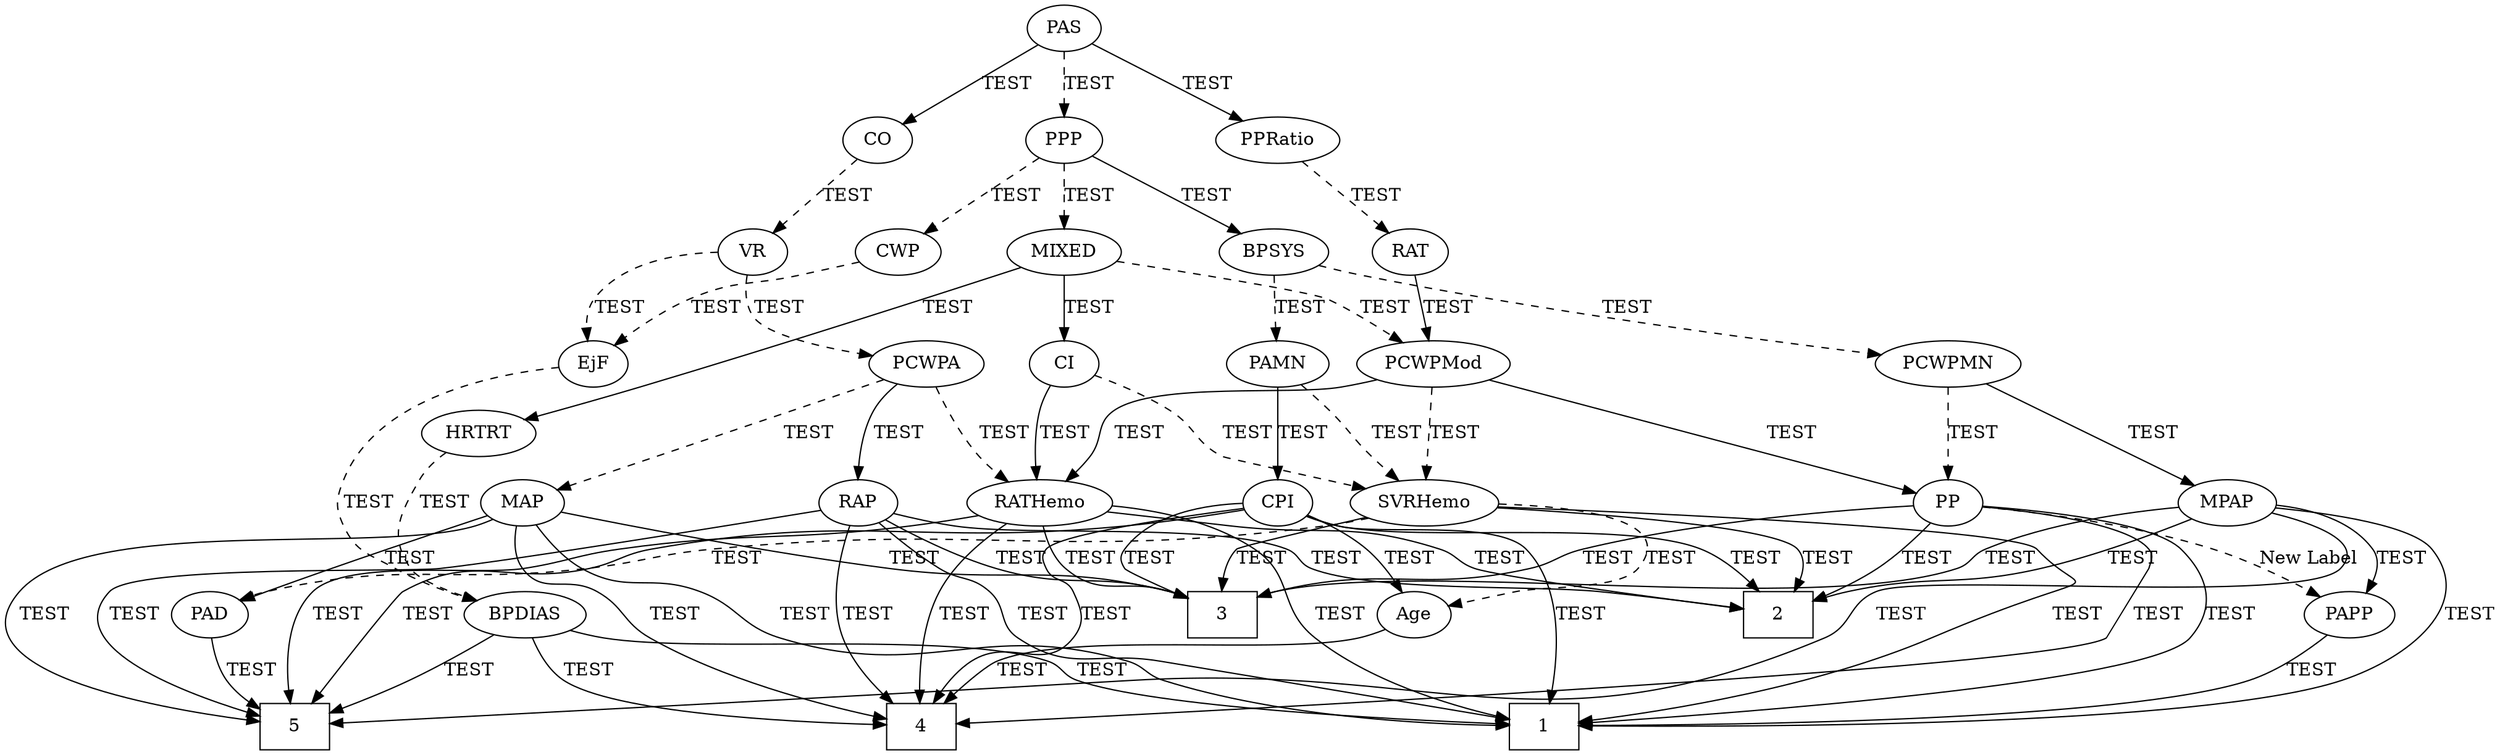 digraph G {
	graph [bb="0,0,1714.4,579"];
	node [label="\N"];
	1	[height=0.5,
		pos="1357.4,18",
		shape=box,
		width=0.75];
	2	[height=0.5,
		pos="1250.4,105",
		shape=box,
		width=0.75];
	3	[height=0.5,
		pos="916.39,105",
		shape=box,
		width=0.75];
	4	[height=0.5,
		pos="652.39,18",
		shape=box,
		width=0.75];
	5	[height=0.5,
		pos="209.39,18",
		shape=box,
		width=0.75];
	RAP	[height=0.5,
		pos="573.39,192",
		width=0.77778];
	RAP -> 1	[key=0,
		label=TEST,
		lp="737.89,105",
		pos="e,1330.1,18.782 594.9,180.17 628.63,163.07 691.03,130.93 699.39,123 713,110.1 705.55,97.03 721.39,87 821.81,23.433 1198.9,18.626 \
1319.8,18.758",
		style=solid];
	RAP -> 2	[key=0,
		label=TEST,
		lp="756.89,148.5",
		pos="e,1223,118.9 597.11,182.24 605.36,179.38 614.72,176.34 623.39,174 662.36,163.48 674.43,169.67 712.39,156 725.68,151.22 726.77,144.7 \
740.39,141 841.05,113.67 1107.5,145.32 1209.4,123 1210.7,122.72 1211.9,122.41 1213.2,122.06",
		style=solid];
	RAP -> 3	[key=0,
		label=TEST,
		lp="653.89,148.5",
		pos="e,889,118.75 587.56,175.83 599.58,164.07 617.93,148.53 637.39,141 736.32,102.7 772.21,147.62 875.39,123 876.66,122.7 877.94,122.36 \
879.22,122",
		style=solid];
	RAP -> 4	[key=0,
		label=TEST,
		lp="544.89,105",
		pos="e,625.16,25.224 558.44,176.31 539.28,155.64 510.55,117.13 528.39,87 547.03,55.534 585.95,37.665 615.25,28.222",
		style=solid];
	RAP -> 5	[key=0,
		label=TEST,
		lp="90.894,105",
		pos="e,182.21,22.896 552.01,180 546.42,177.6 540.3,175.36 534.39,174 443.59,153.03 202.61,188.86 115.39,156 82.013,143.42 58.989,119.17 \
74.394,87 92.162,49.89 138.8,32.73 172.28,25.003",
		style=solid];
	PAS	[height=0.5,
		pos="686.39,561",
		width=0.75];
	CO	[height=0.5,
		pos="594.39,474",
		width=0.75];
	PAS -> CO	[key=0,
		label=TEST,
		lp="662.89,517.5",
		pos="e,609.61,489.06 671.2,545.96 656.55,532.43 634.19,511.77 617.37,496.22",
		style=solid];
	PPP	[height=0.5,
		pos="686.39,474",
		width=0.75];
	PAS -> PPP	[key=0,
		label=TEST,
		lp="702.89,517.5",
		pos="e,686.39,492.18 686.39,542.8 686.39,531.16 686.39,515.55 686.39,502.24",
		style=dashed];
	PPRatio	[height=0.5,
		pos="784.39,474",
		width=1.1013];
	PAS -> PPRatio	[key=0,
		label=TEST,
		lp="757.89,517.5",
		pos="e,766.7,490.35 702.14,546.34 717.44,533.08 740.92,512.71 758.88,497.13",
		style=solid];
	VR	[height=0.5,
		pos="460.39,387",
		width=0.75];
	CO -> VR	[key=0,
		label=TEST,
		lp="552.89,430.5",
		pos="e,479.21,399.94 575.48,461 552.63,446.51 514.03,422.02 487.89,405.44",
		style=dashed];
	CWP	[height=0.5,
		pos="567.39,387",
		width=0.84854];
	PPP -> CWP	[key=0,
		label=TEST,
		lp="650.89,430.5",
		pos="e,586.12,401.37 668.58,460.27 648.92,446.23 617.05,423.47 594.33,407.24",
		style=dashed];
	MIXED	[height=0.5,
		pos="686.39,387",
		width=1.125];
	PPP -> MIXED	[key=0,
		label=TEST,
		lp="702.89,430.5",
		pos="e,686.39,405.18 686.39,455.8 686.39,444.16 686.39,428.55 686.39,415.24",
		style=dashed];
	BPSYS	[height=0.5,
		pos="798.39,387",
		width=1.0471];
	PPP -> BPSYS	[key=0,
		label=TEST,
		lp="765.89,430.5",
		pos="e,779.14,402.61 703.89,459.72 721.85,446.09 750.03,424.7 770.95,408.83",
		style=solid];
	RAT	[height=0.5,
		pos="895.39,387",
		width=0.76389];
	PPRatio -> RAT	[key=0,
		label=TEST,
		lp="863.89,430.5",
		pos="e,878.1,401.24 803.73,458.19 822.1,444.13 849.83,422.89 869.98,407.46",
		style=dashed];
	PAD	[height=0.5,
		pos="209.39,105",
		width=0.79437];
	PAD -> 5	[key=0,
		label=TEST,
		lp="225.89,61.5",
		pos="e,209.39,36.175 209.39,86.799 209.39,75.163 209.39,59.548 209.39,46.237",
		style=solid];
	PAMN	[height=0.5,
		pos="798.39,300",
		width=1.0139];
	SVRHemo	[height=0.5,
		pos="966.39,192",
		width=1.3902];
	PAMN -> SVRHemo	[key=0,
		label=TEST,
		lp="871.89,246",
		pos="e,929.04,204.11 814.68,283.6 820.54,277.71 827.03,270.77 832.39,264 844.18,249.11 840.32,239.55 855.39,228 858.17,225.87 890.37,\
215.82 919.37,207.03",
		style=dashed];
	CPI	[height=0.5,
		pos="871.39,192",
		width=0.75];
	PAMN -> CPI	[key=0,
		label=TEST,
		lp="759.89,246",
		pos="e,845.02,196.44 770.4,288.18 759.98,282.62 749.28,274.72 743.39,264 735.7,249.97 733.69,240.72 743.39,228 754.51,213.44 801.22,203.46 \
835.01,197.99",
		style=solid];
	SVRHemo -> 1	[key=0,
		label=TEST,
		lp="1391.9,105",
		pos="e,1363.9,36.199 1016.3,189.75 1114.8,186.82 1327,178.01 1351.4,156 1385.5,125.21 1375.4,99.427 1368.4,54 1368,51.318 1367.4,48.56 \
1366.7,45.825",
		style=solid];
	SVRHemo -> 2	[key=0,
		label=TEST,
		lp="1261.9,148.5",
		pos="e,1249.8,123.4 1016.3,190.81 1084.9,189.51 1203.3,183.26 1235.4,156 1242.1,150.33 1245.8,141.81 1248,133.4",
		style=solid];
	SVRHemo -> 3	[key=0,
		label=TEST,
		lp="944.89,148.5",
		pos="e,917.98,123.14 945.13,175.43 938.92,169.92 932.66,163.27 928.39,156 924.35,149.12 921.67,140.95 919.89,133.23",
		style=solid];
	SVRHemo -> PAD	[key=0,
		label=TEST,
		lp="494.89,148.5",
		pos="e,232.27,116.18 930.83,179.27 923.17,177.17 915.08,175.25 907.39,174 719.04,143.36 668.4,173.81 478.39,156 377.33,146.53 350.47,\
149.17 252.39,123 248.96,122.08 245.42,120.97 241.92,119.76",
		style=dashed];
	Age	[height=0.5,
		pos="1109.4,105",
		width=0.75];
	SVRHemo -> Age	[key=0,
		label=TEST,
		lp="1123.9,148.5",
		pos="e,1109.9,123.38 1016.3,189.97 1044.1,186.73 1077.3,178 1098.4,156 1104.2,149.95 1107.2,141.59 1108.7,133.42",
		style=dashed];
	CPI -> 1	[key=0,
		label=TEST,
		lp="1197.9,105",
		pos="e,1330.2,23.401 891.46,179.95 896.53,177.6 902.05,175.41 907.39,174 958.46,160.5 1100.1,184.82 1144.4,156 1173.6,137.01 1155.3,110.04 \
1181.4,87 1221.4,51.66 1281.8,33.759 1320.4,25.415",
		style=solid];
	CPI -> 2	[key=0,
		label=TEST,
		lp="1214.9,148.5",
		pos="e,1224.2,123.07 891.46,179.91 896.52,177.57 902.04,175.39 907.39,174 1024.7,143.6 1066.3,199.49 1179.4,156 1189.4,152.14 1189.7,\
147.34 1198.4,141 1203.9,136.95 1209.9,132.77 1215.8,128.76",
		style=solid];
	CPI -> 3	[key=0,
		label=TEST,
		lp="888.89,148.5",
		pos="e,889.34,121.49 868.25,173.94 867.21,163.85 867.39,151.12 872.39,141 874.72,136.31 877.99,132.05 881.73,128.24",
		style=solid];
	CPI -> 4	[key=0,
		label=TEST,
		lp="820.89,105",
		pos="e,679.54,35.215 858.3,176.07 849.13,165.87 836.41,152.22 824.39,141 796.69,115.14 789.06,109.27 758.39,87 735.64,70.476 708.99,53.39 \
688.11,40.479",
		style=solid];
	CPI -> 5	[key=0,
		label=TEST,
		lp="304.89,105",
		pos="e,229.58,36.258 845.21,187.59 783.33,179.51 631.49,159.62 608.39,156 571.36,150.19 562.58,145.76 525.39,141 473,134.29 333.43,150.6 \
288.39,123 257.79,104.24 268.97,81.916 246.39,54 243.5,50.423 240.26,46.853 236.92,43.437",
		style=solid];
	CPI -> Age	[key=0,
		label=TEST,
		lp="1077.9,148.5",
		pos="e,1091.5,118.8 891.91,179.99 896.86,177.7 902.22,175.53 907.39,174 965.45,156.87 986.65,179.6 1042.4,156 1052.3,151.81 1052.8,147.5 \
1061.4,141 1068.3,135.74 1075.9,130.14 1082.9,125.01",
		style=solid];
	EjF	[height=0.5,
		pos="348.39,300",
		width=0.75];
	CWP -> EjF	[key=0,
		label=TEST,
		lp="435.89,343.5",
		pos="e,364.22,314.86 539.41,379.26 526.35,376.13 510.58,372.36 496.39,369 462.19,360.91 451.46,365.38 419.39,351 402.47,343.41 385.41,\
331.56 372.26,321.31",
		style=dashed];
	BPDIAS	[height=0.5,
		pos="436.39,105",
		width=1.1735];
	EjF -> BPDIAS	[key=0,
		label=TEST,
		lp="342.89,192",
		pos="e,403.42,116.32 341.25,282.46 328.89,251.02 307.9,182.07 341.39,141 345.07,136.5 370.31,127.3 393.85,119.47",
		style=dashed];
	PCWPMod	[height=0.5,
		pos="910.39,300",
		width=1.4444];
	PCWPMod -> SVRHemo	[key=0,
		label=TEST,
		lp="975.89,246",
		pos="e,963.47,209.99 929.13,282.92 934.67,277.39 940.33,270.85 944.39,264 952.43,250.47 957.8,233.72 961.22,219.89",
		style=dashed];
	RATHemo	[height=0.5,
		pos="682.39,192",
		width=1.375];
	PCWPMod -> RATHemo	[key=0,
		label=TEST,
		lp="923.89,246",
		pos="e,729.1,198.33 909.96,281.97 908.58,265.63 903.83,241.52 888.39,228 877.23,218.22 796.13,206.64 739.09,199.56",
		style=solid];
	PP	[height=0.5,
		pos="1556.4,192",
		width=0.75];
	PCWPMod -> PP	[key=0,
		label=TEST,
		lp="1340.9,246",
		pos="e,1530.3,196.77 955.68,290.93 1031.8,277.43 1190.1,249.64 1324.4,228 1393.6,216.85 1474.6,204.87 1520.3,198.22",
		style=solid];
	RATHemo -> 1	[key=0,
		label=TEST,
		lp="1049.9,105",
		pos="e,1330.4,20.314 728.91,185.68 759.23,182.26 799.64,177.75 835.39,174 875.81,169.76 986.33,182.2 1017.4,156 1053.3,125.69 1009.7,\
84.547 1045.4,54 1065.9,36.453 1241.6,25.098 1320,20.864",
		style=solid];
	RATHemo -> 2	[key=0,
		label=TEST,
		lp="847.89,148.5",
		pos="e,1223,118.86 713.4,177.78 743.09,165.81 789.43,148.88 831.39,141 996.69,109.95 1045.3,159.76 1209.4,123 1210.7,122.72 1211.9,122.4 \
1213.2,122.04",
		style=solid];
	RATHemo -> 3	[key=0,
		label=TEST,
		lp="695.89,148.5",
		pos="e,888.99,118.69 675.78,174.1 672.77,163.3 671.42,149.74 679.39,141 708.87,108.69 832.93,133.5 875.39,123 876.66,122.69 877.93,122.34 \
879.21,121.97",
		style=solid];
	RATHemo -> 4	[key=0,
		label=TEST,
		lp="680.89,105",
		pos="e,653.54,36.069 675.84,174.11 673.84,168.43 671.8,162 670.39,156 661.59,118.48 656.75,74.087 654.36,46.233",
		style=solid];
	RATHemo -> 5	[key=0,
		label=TEST,
		lp="154.89,105",
		pos="e,183.46,36.059 643.78,180.5 633.05,177.96 621.33,175.54 610.39,174 443.84,150.58 397.47,188.19 232.39,156 188.94,147.52 164,159.12 \
138.39,123 118.92,95.521 148.6,63.45 175.32,42.267",
		style=solid];
	PP -> 1	[key=0,
		label=TEST,
		lp="1697.9,105",
		pos="e,1384.7,18.922 1582.6,187.53 1616.1,182.49 1671.2,171.97 1683.4,156 1702.8,130.54 1674.6,116.81 1644.4,87 1626.2,69.073 1621.1,\
63.431 1597.4,54 1529.4,26.966 1443.2,20.506 1394.7,19.145",
		style=solid];
	PP -> 2	[key=0,
		label=TEST,
		lp="1562.9,148.5",
		pos="e,1277.8,118.75 1553.5,173.74 1550.6,162.49 1545.1,148.55 1534.4,141 1490.2,109.75 1344.1,135.53 1291.4,123 1290.1,122.7 1288.9,\
122.36 1287.6,122",
		style=solid];
	PP -> 3	[key=0,
		label=TEST,
		lp="1440.9,148.5",
		pos="e,943.52,111.91 1532.4,183.59 1494.4,172.23 1417.9,150.77 1351.4,141 1200.8,118.87 1160.6,140.72 1009.4,123 990.9,120.83 970.53,\
117.25 953.58,113.93",
		style=solid];
	PP -> 4	[key=0,
		label=TEST,
		lp="1467.9,105",
		pos="e,679.67,19.399 1572.3,177.25 1582.8,166.59 1592.9,151.85 1583.4,141 1563.9,118.7 1478.2,135.62 1451.4,123 1430.1,112.94 1432.6,\
99.159 1412.4,87 1374.5,64.178 1361.8,62.582 1318.4,54 1196.7,29.955 812.1,21.641 689.99,19.57",
		style=solid];
	PAPP	[height=0.5,
		pos="1603.4,105",
		width=0.88889];
	PP -> PAPP	[key=0,
		label="New Label",
		lp="1648.9,148.5",
		pos="e,1613.2,122.62 1580.2,183.44 1593.1,178 1607.9,169.25 1615.4,156 1619.5,148.72 1619,140.06 1616.7,132.01",
		style=dashed];
	PCWPA	[height=0.5,
		pos="586.39,300",
		width=1.1555];
	PCWPA -> RAP	[key=0,
		label=TEST,
		lp="591.89,246",
		pos="e,572.56,210.06 580.06,282.14 578.21,276.46 576.41,270.03 575.39,264 573,249.75 572.38,233.67 572.41,220.42",
		style=solid];
	PCWPA -> RATHemo	[key=0,
		label=TEST,
		lp="663.89,246",
		pos="e,665.75,209.13 599.63,282.91 611.76,268.32 630.38,246.35 647.39,228 650.95,224.16 654.8,220.16 658.6,216.31",
		style=dashed];
	MAP	[height=0.5,
		pos="409.39,192",
		width=0.84854];
	PCWPA -> MAP	[key=0,
		label=TEST,
		lp="433.89,246",
		pos="e,406.17,210.19 545.83,295.99 501.44,291.8 434.3,282.54 417.39,264 406.83,252.42 404.75,234.98 405.35,220.28",
		style=dashed];
	MAP -> 1	[key=0,
		label=TEST,
		lp="638.89,105",
		pos="e,1330.4,18.857 431.35,179.36 451.79,168.74 483.25,152.92 511.39,141 533.14,131.79 540.02,133.05 561.39,123 589.88,109.61 593.23,\
98.84 622.39,87 680.03,63.606 696.88,63.184 758.39,54 969.21,22.526 1225.7,19.005 1320.2,18.86",
		style=solid];
	MAP -> 3	[key=0,
		label=TEST,
		lp="591.89,148.5",
		pos="e,889.02,118.81 434.26,181.52 466.34,169.75 524.13,150.13 575.39,141 706.9,117.58 745.23,153 875.39,123 876.66,122.71 877.94,122.38 \
879.22,122.02",
		style=solid];
	MAP -> 4	[key=0,
		label=TEST,
		lp="348.89,105",
		pos="e,625.35,18.577 384.11,181.4 362.22,172.83 333.59,160.9 330.39,156 320.78,141.23 318.01,86.771 357.39,54 395.76,22.074 544.76,18.418 \
615.16,18.533",
		style=solid];
	MAP -> 5	[key=0,
		label=TEST,
		lp="21.894,105",
		pos="e,182.3,21.168 385.44,180.62 378.46,178.01 370.73,175.53 363.39,174 294.32,159.61 112.25,181.33 46.394,156 24.562,147.6 15.496,144.1 \
5.3944,123 -27.686,53.91 104.61,29.906 172.07,22.259",
		style=solid];
	MAP -> PAD	[key=0,
		label=TEST,
		lp="271.89,148.5",
		pos="e,219.87,122.18 384.92,180.75 378.34,178.28 371.17,175.82 364.39,174 316.97,161.26 298.59,179.34 255.39,156 244,149.84 233.91,139.77 \
226.11,130.27",
		style=solid];
	PCWPMN	[height=0.5,
		pos="1361.4,300",
		width=1.3902];
	PCWPMN -> PP	[key=0,
		label=TEST,
		lp="1503.9,246",
		pos="e,1535.9,204.11 1388.1,284.48 1424.4,264.73 1489.3,229.48 1527,208.99",
		style=dashed];
	MPAP	[height=0.5,
		pos="1361.4,192",
		width=0.97491];
	PCWPMN -> MPAP	[key=0,
		label=TEST,
		lp="1377.9,246",
		pos="e,1361.4,210.34 1361.4,281.97 1361.4,265.38 1361.4,239.88 1361.4,220.43",
		style=solid];
	MPAP -> 1	[key=0,
		label=TEST,
		lp="1510.9,105",
		pos="e,1384.4,24.331 1391.8,182.75 1410.4,176.91 1434.3,167.98 1453.4,156 1482.5,137.74 1506.3,116.39 1488.4,87 1468.1,53.651 1425.6,\
35.916 1394.5,27.019",
		style=solid];
	MPAP -> 2	[key=0,
		label=TEST,
		lp="1330.9,148.5",
		pos="e,1271.9,123.02 1342.1,176.8 1333.6,170.47 1323.5,162.91 1314.4,156 1303,147.35 1290.7,137.72 1279.9,129.24",
		style=solid];
	MPAP -> 3	[key=0,
		label=TEST,
		lp="1021.9,148.5",
		pos="e,940.45,123.15 1326.5,189.4 1249.1,185.55 1064.7,174.67 1005.4,156 985.57,149.76 965.23,138.74 949.01,128.64",
		style=solid];
	MPAP -> 5	[key=0,
		label=TEST,
		lp="1350.9,105",
		pos="e,236.8,20.141 1359.1,173.8 1357.1,163.67 1353.6,150.93 1347.4,141 1328.2,110.31 1319.4,101.95 1286.4,87 1180.7,39.083 1143,63.822 \
1027.4,54 1007.7,52.328 404.91,27.148 246.97,20.565",
		style=solid];
	MPAP -> PAPP	[key=0,
		label=TEST,
		lp="1517.9,148.5",
		pos="e,1577.7,115.73 1393.1,184.14 1417.1,178.31 1450.7,168.85 1478.4,156 1489.5,150.86 1490.4,146.25 1501.4,141 1525,129.76 1532.7,131.53 \
1557.4,123 1560.9,121.79 1564.5,120.5 1568.2,119.19",
		style=solid];
	VR -> EjF	[key=0,
		label=TEST,
		lp="365.89,343.5",
		pos="e,344.11,317.9 433.45,385.84 407.29,384.08 368.77,376.88 349.39,351 344.55,344.52 343.09,336.14 343.21,328.09",
		style=dashed];
	VR -> PCWPA	[key=0,
		label=TEST,
		lp="477.89,343.5",
		pos="e,547.74,306.71 456.01,369.02 454.33,358.47 454.27,345.2 461.39,336 470.94,323.67 506.68,314.45 537.51,308.57",
		style=dashed];
	CI	[height=0.5,
		pos="686.39,300",
		width=0.75];
	CI -> SVRHemo	[key=0,
		label=TEST,
		lp="811.89,246",
		pos="e,929.75,204.3 712.25,294.09 731.78,289.26 758.25,280.18 776.39,264 789.9,251.96 780.69,238.55 795.39,228 836.36,198.61 858.19,221 \
907.39,210 911.49,209.08 915.72,208.05 919.95,206.95",
		style=dashed];
	CI -> RATHemo	[key=0,
		label=TEST,
		lp="701.89,246",
		pos="e,683.05,210.34 685.75,281.97 685.13,265.38 684.16,239.88 683.43,220.43",
		style=solid];
	Age -> 4	[key=0,
		label=TEST,
		lp="1006.9,61.5",
		pos="e,679.63,21.258 1087.6,93.869 1081.5,91.33 1074.8,88.816 1068.4,87 931.88,48.109 763.43,29.115 689.8,22.193",
		style=solid];
	MIXED -> PCWPMod	[key=0,
		label=TEST,
		lp="777.89,343.5",
		pos="e,870.06,311.46 704.99,370.73 719.52,359.54 740.66,344.82 761.39,336 795.73,321.4 807.08,326.59 843.39,318 848.8,316.72 854.43,315.35 \
860.04,313.96",
		style=dashed];
	MIXED -> CI	[key=0,
		label=TEST,
		lp="702.89,343.5",
		pos="e,686.39,318.18 686.39,368.8 686.39,357.16 686.39,341.55 686.39,328.24",
		style=solid];
	HRTRT	[height=0.5,
		pos="499.39,246",
		width=1.1013];
	MIXED -> HRTRT	[key=0,
		label=TEST,
		lp="599.89,343.5",
		pos="e,504.34,263.92 651.71,377.62 618.38,368.04 568.35,349.47 535.39,318 522.64,305.82 513.66,288.15 507.86,273.49",
		style=solid];
	HRTRT -> BPDIAS	[key=0,
		label=TEST,
		lp="513.89,192",
		pos="e,457.45,120.77 498.6,228 496.92,206.4 491.69,168.61 475.39,141 472.56,136.2 468.85,131.69 464.85,127.62",
		style=dashed];
	BPSYS -> PAMN	[key=0,
		label=TEST,
		lp="814.89,343.5",
		pos="e,798.39,318.18 798.39,368.8 798.39,357.16 798.39,341.55 798.39,328.24",
		style=dashed];
	BPSYS -> PCWPMN	[key=0,
		label=TEST,
		lp="881.89,343.5",
		pos="e,1311.7,302.92 813.87,370.33 826.53,358.61 845.53,343.38 865.39,336 905.34,321.16 1178.7,308.39 1301.7,303.33",
		style=dashed];
	BPDIAS -> 1	[key=0,
		label=TEST,
		lp="646.89,61.5",
		pos="e,1330.1,19.633 468.9,93.257 507.07,81.195 572.55,62.236 630.39,54 765.61,34.75 1190.9,23.053 1319.9,19.88",
		style=solid];
	BPDIAS -> 4	[key=0,
		label=TEST,
		lp="449.89,61.5",
		pos="e,625.17,19.149 429.85,86.797 427.01,76.15 425.83,62.866 433.39,54 456.28,27.166 558.56,20.814 614.88,19.371",
		style=solid];
	BPDIAS -> 5	[key=0,
		label=TEST,
		lp="353.89,61.5",
		pos="e,236.69,29.221 405.78,92.537 364.38,77.033 290.62,49.414 246.23,32.794",
		style=solid];
	PAPP -> 1	[key=0,
		label=TEST,
		lp="1576.9,61.5",
		pos="e,1384.6,20.741 1587.4,89.252 1574.1,77.888 1554.3,62.691 1534.4,54 1488.8,34.117 1431.6,25.433 1394.8,21.706",
		style=solid];
	RAT -> PCWPMod	[key=0,
		label=TEST,
		lp="920.89,343.5",
		pos="e,907.36,318.18 898.43,368.8 900.48,357.16 903.24,341.55 905.59,328.24",
		style=solid];
}

